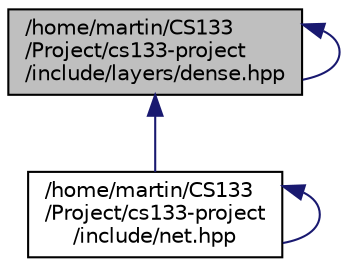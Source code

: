 digraph "/home/martin/CS133/Project/cs133-project/include/layers/dense.hpp"
{
  edge [fontname="Helvetica",fontsize="10",labelfontname="Helvetica",labelfontsize="10"];
  node [fontname="Helvetica",fontsize="10",shape=record];
  Node3 [label="/home/martin/CS133\l/Project/cs133-project\l/include/layers/dense.hpp",height=0.2,width=0.4,color="black", fillcolor="grey75", style="filled", fontcolor="black"];
  Node3 -> Node3 [dir="back",color="midnightblue",fontsize="10",style="solid",fontname="Helvetica"];
  Node3 -> Node4 [dir="back",color="midnightblue",fontsize="10",style="solid",fontname="Helvetica"];
  Node4 [label="/home/martin/CS133\l/Project/cs133-project\l/include/net.hpp",height=0.2,width=0.4,color="black", fillcolor="white", style="filled",URL="$_net_8hpp.html"];
  Node4 -> Node4 [dir="back",color="midnightblue",fontsize="10",style="solid",fontname="Helvetica"];
}
